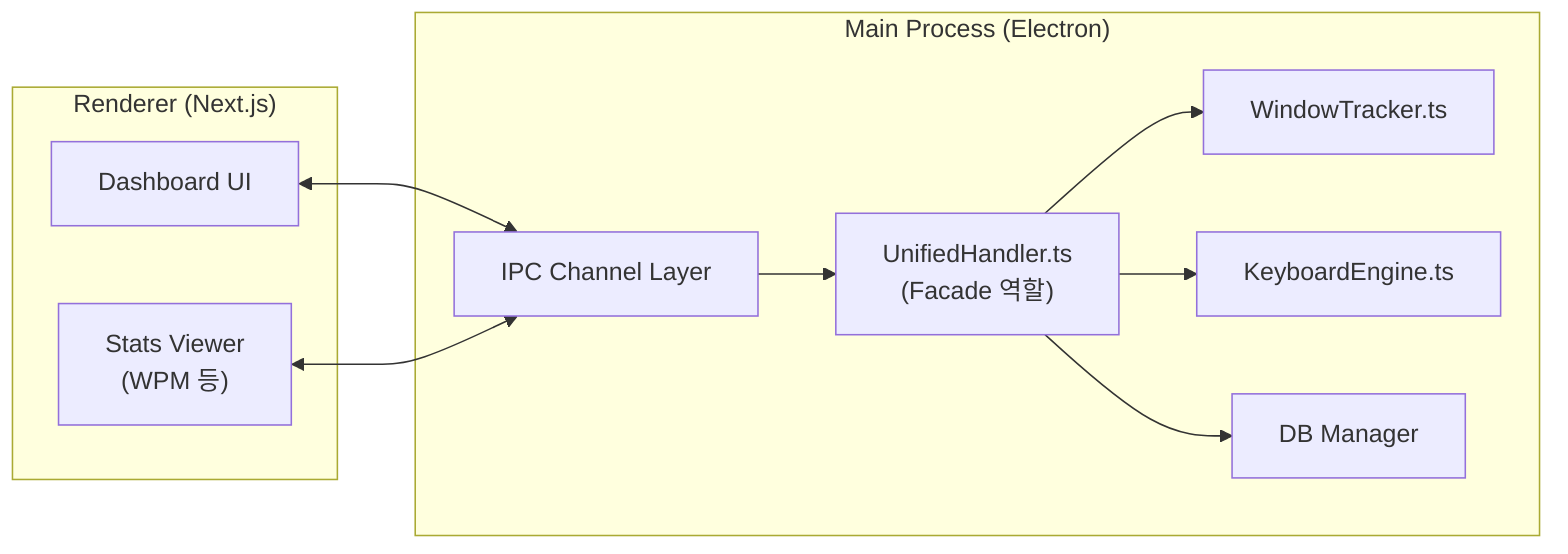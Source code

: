 graph LR;
%% Renderer side
subgraph "Renderer (Next.js)"
    DashboardUI["Dashboard UI"]
    StatsViewer["Stats Viewer\n(WPM 등)"]
end

%% Main Process side
subgraph "Main Process (Electron)"
    IPCChannel["IPC Channel Layer"]
    UnifiedHandler["UnifiedHandler.ts\n(Facade 역할)"]
    WindowTracker["WindowTracker.ts"]
    KeyboardEngine["KeyboardEngine.ts"]
    DBManager["DB Manager"]
end

%% Connections between Renderer and Main
DashboardUI <--> IPCChannel
StatsViewer <--> IPCChannel

%% Internal Main Process flows
IPCChannel --> UnifiedHandler
UnifiedHandler --> WindowTracker
UnifiedHandler --> KeyboardEngine
UnifiedHandler --> DBManager